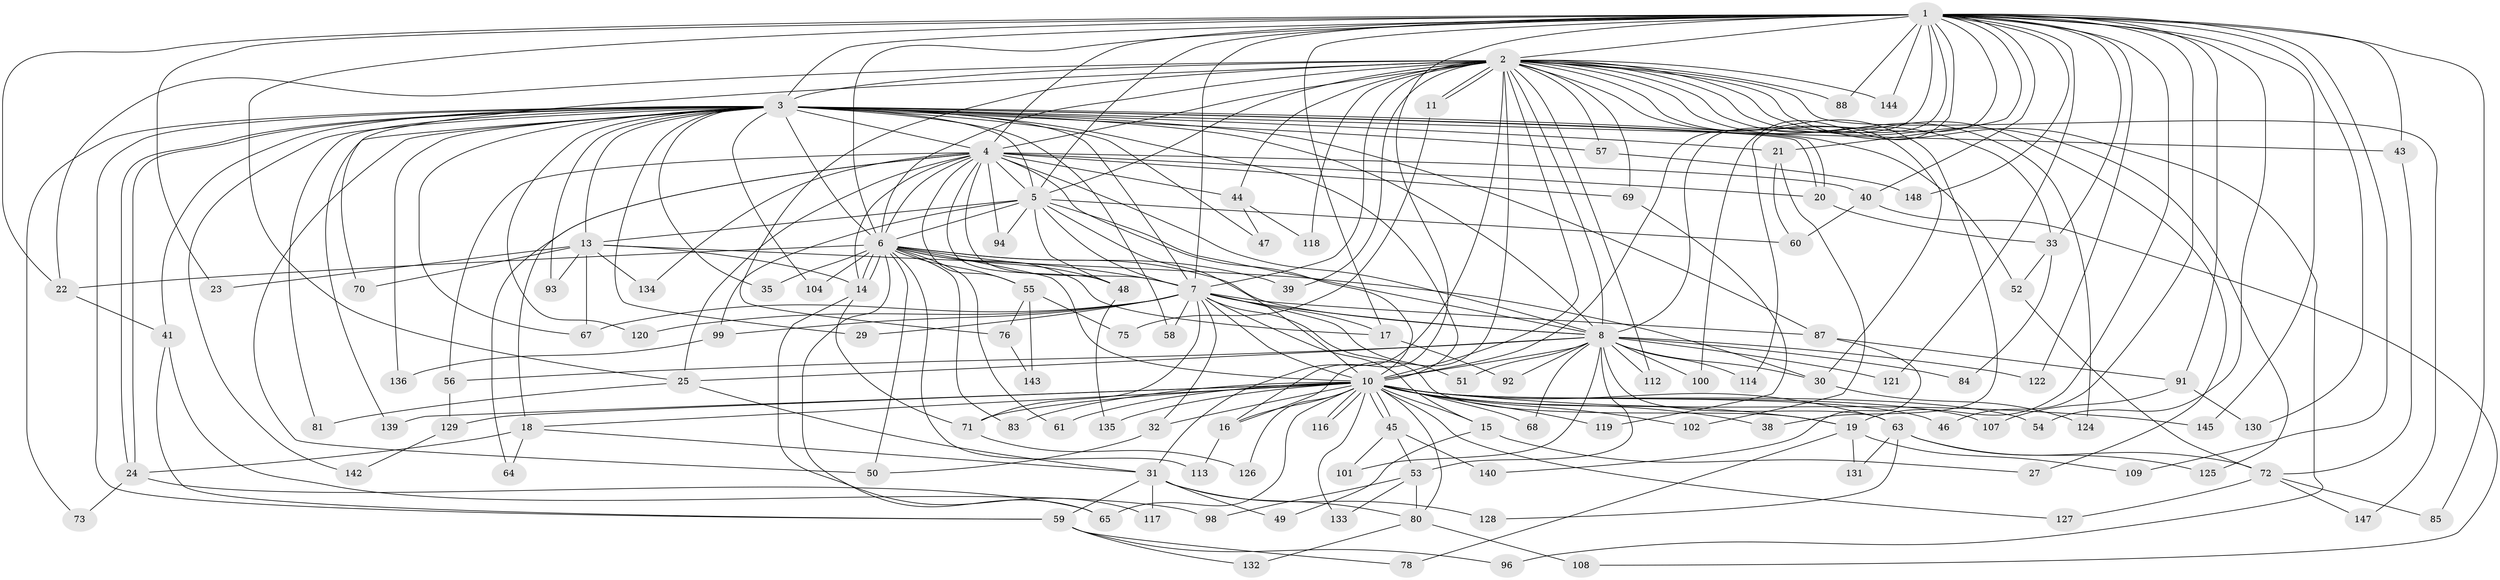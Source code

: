 // Generated by graph-tools (version 1.1) at 2025/51/02/27/25 19:51:44]
// undirected, 118 vertices, 275 edges
graph export_dot {
graph [start="1"]
  node [color=gray90,style=filled];
  1 [super="+9"];
  2 [super="+79"];
  3 [super="+82"];
  4 [super="+12"];
  5 [super="+86"];
  6 [super="+37"];
  7 [super="+26"];
  8 [super="+34"];
  10 [super="+62"];
  11;
  13 [super="+89"];
  14 [super="+77"];
  15;
  16 [super="+36"];
  17;
  18;
  19 [super="+149"];
  20 [super="+28"];
  21;
  22 [super="+106"];
  23;
  24 [super="+74"];
  25 [super="+42"];
  27;
  29;
  30 [super="+103"];
  31 [super="+141"];
  32;
  33 [super="+66"];
  35;
  38;
  39;
  40 [super="+111"];
  41 [super="+105"];
  43;
  44 [super="+123"];
  45;
  46;
  47;
  48 [super="+95"];
  49;
  50 [super="+138"];
  51;
  52;
  53 [super="+115"];
  54;
  55;
  56;
  57;
  58;
  59;
  60;
  61;
  63;
  64;
  65 [super="+110"];
  67 [super="+146"];
  68;
  69;
  70;
  71 [super="+137"];
  72 [super="+90"];
  73;
  75;
  76;
  78;
  80;
  81;
  83;
  84;
  85;
  87 [super="+97"];
  88;
  91;
  92;
  93;
  94;
  96;
  98;
  99;
  100;
  101;
  102;
  104;
  107;
  108;
  109;
  112;
  113;
  114;
  116;
  117;
  118;
  119;
  120;
  121;
  122;
  124;
  125;
  126;
  127;
  128;
  129;
  130;
  131;
  132;
  133;
  134;
  135;
  136;
  139;
  140;
  142;
  143;
  144;
  145;
  147;
  148;
  1 -- 2 [weight=2];
  1 -- 3 [weight=3];
  1 -- 4 [weight=2];
  1 -- 5 [weight=2];
  1 -- 6 [weight=2];
  1 -- 7 [weight=2];
  1 -- 8 [weight=2];
  1 -- 10 [weight=2];
  1 -- 21;
  1 -- 22;
  1 -- 25;
  1 -- 43;
  1 -- 46;
  1 -- 85;
  1 -- 91;
  1 -- 109;
  1 -- 114;
  1 -- 121;
  1 -- 122;
  1 -- 130;
  1 -- 144;
  1 -- 145;
  1 -- 148;
  1 -- 100;
  1 -- 40;
  1 -- 17;
  1 -- 19;
  1 -- 54;
  1 -- 23;
  1 -- 88;
  1 -- 16;
  1 -- 33;
  2 -- 3 [weight=2];
  2 -- 4;
  2 -- 5;
  2 -- 6 [weight=2];
  2 -- 7;
  2 -- 8;
  2 -- 10;
  2 -- 11;
  2 -- 11;
  2 -- 16;
  2 -- 22;
  2 -- 27;
  2 -- 30;
  2 -- 31;
  2 -- 33;
  2 -- 38;
  2 -- 39;
  2 -- 44;
  2 -- 57;
  2 -- 69;
  2 -- 70;
  2 -- 76;
  2 -- 88;
  2 -- 96;
  2 -- 112;
  2 -- 118;
  2 -- 124;
  2 -- 125;
  2 -- 144;
  2 -- 147;
  3 -- 4;
  3 -- 5;
  3 -- 6;
  3 -- 7;
  3 -- 8;
  3 -- 10;
  3 -- 13;
  3 -- 20;
  3 -- 20;
  3 -- 21;
  3 -- 24;
  3 -- 24;
  3 -- 29;
  3 -- 35;
  3 -- 41;
  3 -- 43;
  3 -- 47;
  3 -- 52;
  3 -- 57;
  3 -- 58;
  3 -- 59;
  3 -- 67;
  3 -- 73;
  3 -- 81;
  3 -- 87 [weight=2];
  3 -- 93;
  3 -- 104;
  3 -- 120;
  3 -- 136;
  3 -- 139;
  3 -- 142;
  3 -- 50;
  4 -- 5;
  4 -- 6 [weight=2];
  4 -- 7;
  4 -- 8;
  4 -- 10;
  4 -- 25;
  4 -- 55;
  4 -- 56;
  4 -- 134;
  4 -- 64;
  4 -- 69;
  4 -- 40;
  4 -- 44 [weight=2];
  4 -- 18;
  4 -- 94;
  4 -- 48;
  4 -- 14;
  4 -- 20;
  5 -- 6;
  5 -- 7;
  5 -- 8;
  5 -- 10;
  5 -- 13;
  5 -- 48;
  5 -- 99;
  5 -- 60;
  5 -- 94;
  6 -- 7;
  6 -- 8;
  6 -- 10;
  6 -- 14;
  6 -- 14;
  6 -- 17;
  6 -- 35;
  6 -- 39;
  6 -- 48;
  6 -- 50;
  6 -- 55;
  6 -- 61;
  6 -- 65;
  6 -- 83;
  6 -- 104;
  6 -- 113;
  6 -- 22;
  7 -- 8;
  7 -- 10;
  7 -- 15;
  7 -- 19;
  7 -- 29;
  7 -- 32;
  7 -- 51;
  7 -- 58;
  7 -- 67;
  7 -- 71;
  7 -- 87;
  7 -- 99;
  7 -- 120;
  7 -- 17;
  8 -- 10;
  8 -- 30;
  8 -- 53;
  8 -- 56;
  8 -- 63;
  8 -- 68;
  8 -- 84;
  8 -- 92;
  8 -- 100;
  8 -- 101;
  8 -- 112;
  8 -- 114;
  8 -- 121;
  8 -- 122;
  8 -- 51;
  8 -- 25;
  10 -- 15;
  10 -- 16;
  10 -- 18;
  10 -- 32;
  10 -- 38;
  10 -- 45;
  10 -- 45;
  10 -- 46;
  10 -- 54;
  10 -- 61;
  10 -- 63;
  10 -- 65;
  10 -- 68;
  10 -- 71;
  10 -- 80;
  10 -- 83;
  10 -- 102;
  10 -- 107;
  10 -- 116;
  10 -- 116;
  10 -- 119;
  10 -- 126;
  10 -- 127;
  10 -- 129;
  10 -- 133;
  10 -- 135;
  10 -- 139;
  10 -- 145;
  10 -- 19;
  11 -- 75;
  13 -- 23;
  13 -- 70;
  13 -- 93;
  13 -- 67;
  13 -- 134;
  13 -- 14;
  13 -- 30;
  14 -- 117;
  14 -- 71;
  15 -- 27;
  15 -- 49;
  16 -- 113;
  17 -- 92;
  18 -- 31;
  18 -- 64;
  18 -- 24;
  19 -- 78;
  19 -- 109;
  19 -- 131;
  20 -- 33;
  21 -- 60;
  21 -- 102;
  22 -- 41;
  24 -- 73;
  24 -- 65;
  25 -- 81;
  25 -- 31;
  30 -- 124;
  31 -- 49;
  31 -- 59;
  31 -- 80;
  31 -- 117;
  31 -- 128;
  32 -- 50;
  33 -- 52;
  33 -- 84;
  40 -- 60;
  40 -- 108;
  41 -- 98;
  41 -- 59;
  43 -- 72;
  44 -- 47;
  44 -- 118;
  45 -- 53;
  45 -- 101;
  45 -- 140;
  48 -- 135;
  52 -- 72;
  53 -- 98;
  53 -- 80;
  53 -- 133;
  55 -- 75;
  55 -- 76;
  55 -- 143;
  56 -- 129;
  57 -- 148;
  59 -- 78;
  59 -- 96;
  59 -- 132;
  63 -- 72;
  63 -- 125;
  63 -- 128;
  63 -- 131;
  69 -- 119;
  71 -- 126;
  72 -- 85;
  72 -- 127;
  72 -- 147;
  76 -- 143;
  80 -- 108;
  80 -- 132;
  87 -- 91;
  87 -- 140;
  91 -- 107;
  91 -- 130;
  99 -- 136;
  129 -- 142;
}
